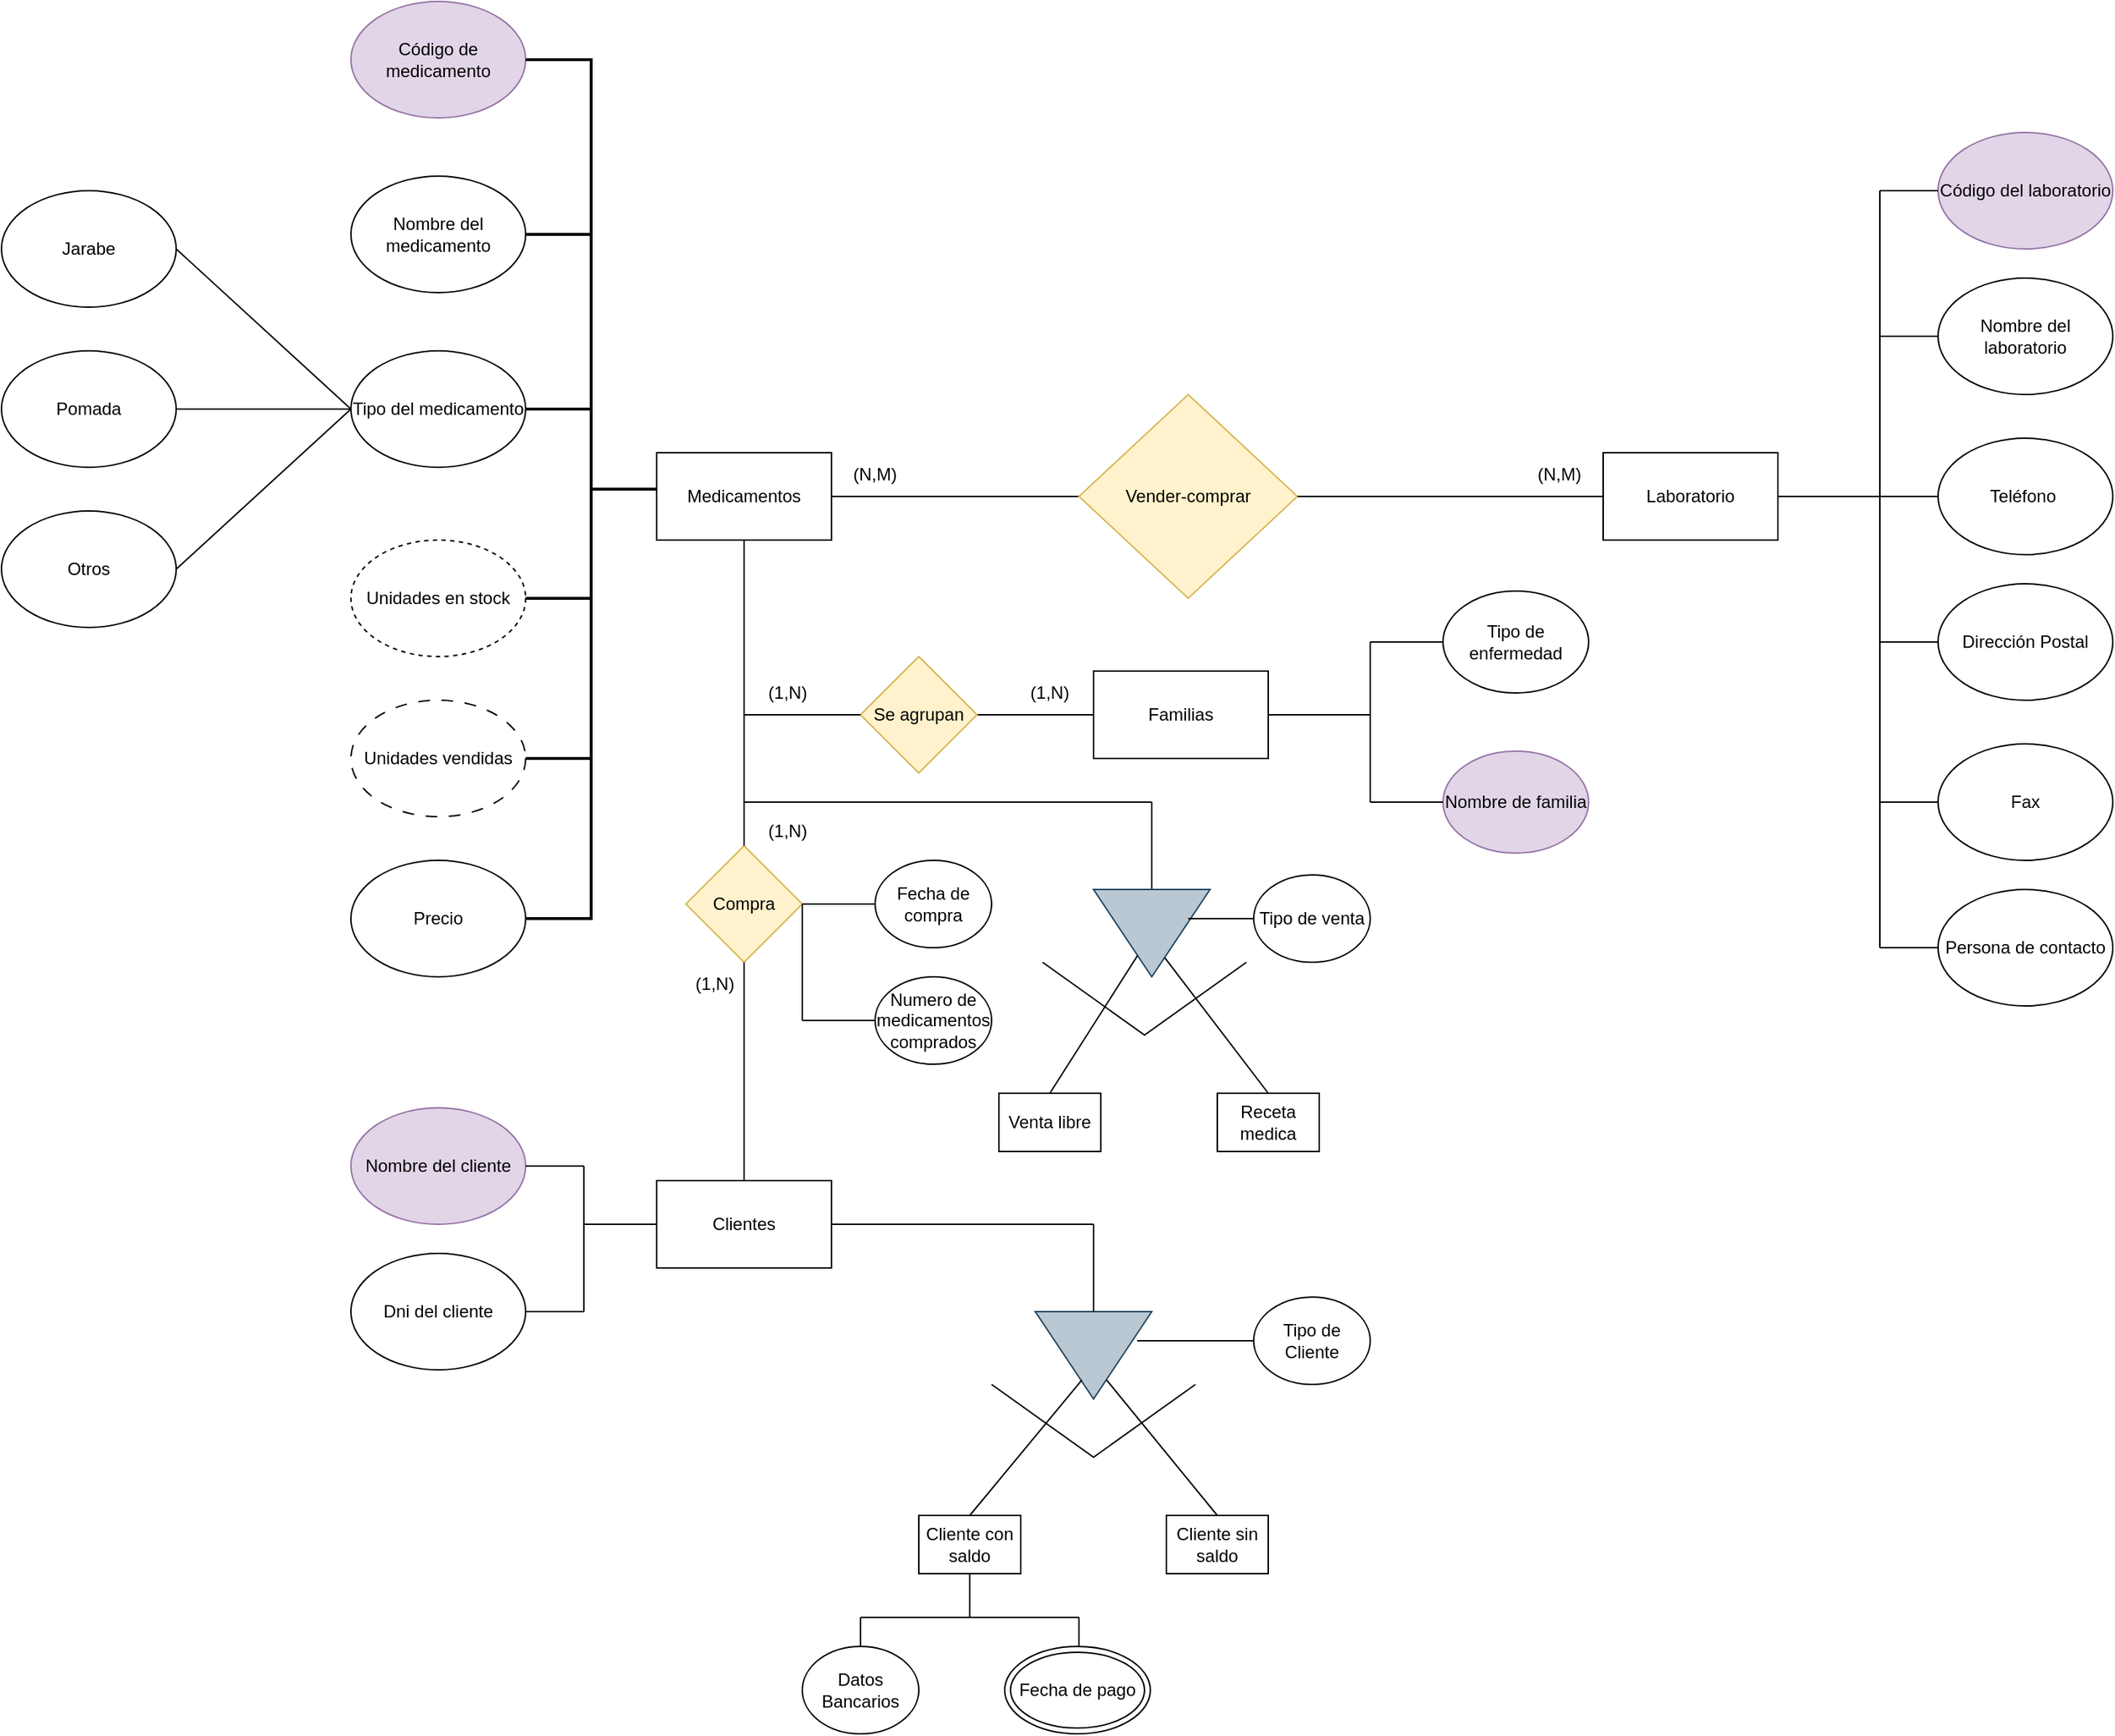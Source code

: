 <mxfile version="24.7.17">
  <diagram name="Página-1" id="2iP7uI-8HYH1rPYJdEYY">
    <mxGraphModel dx="1031" dy="406" grid="1" gridSize="10" guides="1" tooltips="1" connect="1" arrows="1" fold="1" page="1" pageScale="1" pageWidth="2339" pageHeight="3300" math="0" shadow="0">
      <root>
        <mxCell id="0" />
        <mxCell id="1" parent="0" />
        <mxCell id="E_2snRqy3ZzRnRTIPqlY-1" value="Medicamentos" style="rounded=0;whiteSpace=wrap;html=1;" vertex="1" parent="1">
          <mxGeometry x="880" y="680" width="120" height="60" as="geometry" />
        </mxCell>
        <mxCell id="E_2snRqy3ZzRnRTIPqlY-2" value="Código de medicamento" style="ellipse;whiteSpace=wrap;html=1;fillColor=#e1d5e7;strokeColor=#9673a6;" vertex="1" parent="1">
          <mxGeometry x="670" y="370" width="120" height="80" as="geometry" />
        </mxCell>
        <mxCell id="E_2snRqy3ZzRnRTIPqlY-3" value="Nombre del medicamento" style="ellipse;whiteSpace=wrap;html=1;" vertex="1" parent="1">
          <mxGeometry x="670" y="490" width="120" height="80" as="geometry" />
        </mxCell>
        <mxCell id="E_2snRqy3ZzRnRTIPqlY-4" value="Tipo del medicamento" style="ellipse;whiteSpace=wrap;html=1;" vertex="1" parent="1">
          <mxGeometry x="670" y="610" width="120" height="80" as="geometry" />
        </mxCell>
        <mxCell id="E_2snRqy3ZzRnRTIPqlY-5" value="Unidades en stock" style="ellipse;whiteSpace=wrap;html=1;dashed=1;" vertex="1" parent="1">
          <mxGeometry x="670" y="740" width="120" height="80" as="geometry" />
        </mxCell>
        <mxCell id="E_2snRqy3ZzRnRTIPqlY-6" value="Unidades vendidas" style="ellipse;whiteSpace=wrap;html=1;dashed=1;dashPattern=8 8;" vertex="1" parent="1">
          <mxGeometry x="670" y="850" width="120" height="80" as="geometry" />
        </mxCell>
        <mxCell id="E_2snRqy3ZzRnRTIPqlY-7" value="Precio" style="ellipse;whiteSpace=wrap;html=1;" vertex="1" parent="1">
          <mxGeometry x="670" y="960" width="120" height="80" as="geometry" />
        </mxCell>
        <mxCell id="E_2snRqy3ZzRnRTIPqlY-10" value="" style="strokeWidth=2;html=1;shape=mxgraph.flowchart.annotation_2;align=left;labelPosition=right;pointerEvents=1;rotation=-180;" vertex="1" parent="1">
          <mxGeometry x="790" y="410" width="90" height="590" as="geometry" />
        </mxCell>
        <mxCell id="E_2snRqy3ZzRnRTIPqlY-15" value="" style="line;strokeWidth=2;html=1;" vertex="1" parent="1">
          <mxGeometry x="790" y="885" width="45" height="10" as="geometry" />
        </mxCell>
        <mxCell id="E_2snRqy3ZzRnRTIPqlY-20" value="" style="line;strokeWidth=2;html=1;" vertex="1" parent="1">
          <mxGeometry x="790" y="775" width="45" height="10" as="geometry" />
        </mxCell>
        <mxCell id="E_2snRqy3ZzRnRTIPqlY-21" value="" style="line;strokeWidth=2;html=1;" vertex="1" parent="1">
          <mxGeometry x="790" y="645" width="45" height="10" as="geometry" />
        </mxCell>
        <mxCell id="E_2snRqy3ZzRnRTIPqlY-22" value="" style="line;strokeWidth=2;html=1;" vertex="1" parent="1">
          <mxGeometry x="790" y="525" width="45" height="10" as="geometry" />
        </mxCell>
        <mxCell id="E_2snRqy3ZzRnRTIPqlY-23" value="Familias" style="rounded=0;whiteSpace=wrap;html=1;" vertex="1" parent="1">
          <mxGeometry x="1180" y="830" width="120" height="60" as="geometry" />
        </mxCell>
        <mxCell id="E_2snRqy3ZzRnRTIPqlY-25" value="" style="endArrow=none;html=1;rounded=0;exitX=1;exitY=0.5;exitDx=0;exitDy=0;entryX=0;entryY=0.5;entryDx=0;entryDy=0;" edge="1" parent="1" source="E_2snRqy3ZzRnRTIPqlY-1" target="E_2snRqy3ZzRnRTIPqlY-29">
          <mxGeometry width="50" height="50" relative="1" as="geometry">
            <mxPoint x="1220" y="770" as="sourcePoint" />
            <mxPoint x="1200" y="710" as="targetPoint" />
          </mxGeometry>
        </mxCell>
        <mxCell id="E_2snRqy3ZzRnRTIPqlY-27" value="" style="endArrow=none;html=1;rounded=0;exitX=0;exitY=0.5;exitDx=0;exitDy=0;entryX=1;entryY=0.5;entryDx=0;entryDy=0;" edge="1" parent="1" source="E_2snRqy3ZzRnRTIPqlY-23" target="E_2snRqy3ZzRnRTIPqlY-33">
          <mxGeometry width="50" height="50" relative="1" as="geometry">
            <mxPoint x="1220" y="770" as="sourcePoint" />
            <mxPoint x="940" y="440" as="targetPoint" />
          </mxGeometry>
        </mxCell>
        <mxCell id="E_2snRqy3ZzRnRTIPqlY-29" value="Vender-comprar" style="rhombus;whiteSpace=wrap;html=1;fillColor=#fff2cc;strokeColor=#d6b656;" vertex="1" parent="1">
          <mxGeometry x="1170" y="640" width="150" height="140" as="geometry" />
        </mxCell>
        <mxCell id="E_2snRqy3ZzRnRTIPqlY-30" value="" style="endArrow=none;html=1;rounded=0;exitX=1;exitY=0.5;exitDx=0;exitDy=0;" edge="1" parent="1" source="E_2snRqy3ZzRnRTIPqlY-29">
          <mxGeometry width="50" height="50" relative="1" as="geometry">
            <mxPoint x="1220" y="770" as="sourcePoint" />
            <mxPoint x="1530" y="710" as="targetPoint" />
          </mxGeometry>
        </mxCell>
        <mxCell id="E_2snRqy3ZzRnRTIPqlY-32" value="Compra" style="rhombus;whiteSpace=wrap;html=1;fillColor=#fff2cc;strokeColor=#d6b656;" vertex="1" parent="1">
          <mxGeometry x="900" y="950" width="80" height="80" as="geometry" />
        </mxCell>
        <mxCell id="E_2snRqy3ZzRnRTIPqlY-33" value="Se agrupan" style="rhombus;whiteSpace=wrap;html=1;fillColor=#fff2cc;strokeColor=#d6b656;" vertex="1" parent="1">
          <mxGeometry x="1020" y="820" width="80" height="80" as="geometry" />
        </mxCell>
        <mxCell id="E_2snRqy3ZzRnRTIPqlY-37" value="Laboratorio" style="rounded=0;whiteSpace=wrap;html=1;" vertex="1" parent="1">
          <mxGeometry x="1530" y="680" width="120" height="60" as="geometry" />
        </mxCell>
        <mxCell id="E_2snRqy3ZzRnRTIPqlY-38" value="" style="endArrow=none;html=1;rounded=0;exitX=0;exitY=0.5;exitDx=0;exitDy=0;" edge="1" parent="1" source="E_2snRqy3ZzRnRTIPqlY-33">
          <mxGeometry width="50" height="50" relative="1" as="geometry">
            <mxPoint x="1220" y="770" as="sourcePoint" />
            <mxPoint x="940" y="860" as="targetPoint" />
          </mxGeometry>
        </mxCell>
        <mxCell id="E_2snRqy3ZzRnRTIPqlY-39" value="" style="endArrow=none;html=1;rounded=0;exitX=0.5;exitY=1;exitDx=0;exitDy=0;" edge="1" parent="1" source="E_2snRqy3ZzRnRTIPqlY-1">
          <mxGeometry width="50" height="50" relative="1" as="geometry">
            <mxPoint x="1220" y="770" as="sourcePoint" />
            <mxPoint x="940" y="860" as="targetPoint" />
          </mxGeometry>
        </mxCell>
        <mxCell id="E_2snRqy3ZzRnRTIPqlY-40" value="" style="endArrow=none;html=1;rounded=0;entryX=0.5;entryY=0;entryDx=0;entryDy=0;" edge="1" parent="1" target="E_2snRqy3ZzRnRTIPqlY-32">
          <mxGeometry width="50" height="50" relative="1" as="geometry">
            <mxPoint x="940" y="860" as="sourcePoint" />
            <mxPoint x="1270" y="720" as="targetPoint" />
          </mxGeometry>
        </mxCell>
        <mxCell id="E_2snRqy3ZzRnRTIPqlY-41" value="(N,M)" style="text;html=1;align=center;verticalAlign=middle;whiteSpace=wrap;rounded=0;" vertex="1" parent="1">
          <mxGeometry x="1000" y="680" width="60" height="30" as="geometry" />
        </mxCell>
        <mxCell id="E_2snRqy3ZzRnRTIPqlY-42" value="(N,M)" style="text;html=1;align=center;verticalAlign=middle;whiteSpace=wrap;rounded=0;" vertex="1" parent="1">
          <mxGeometry x="1470" y="680" width="60" height="30" as="geometry" />
        </mxCell>
        <mxCell id="E_2snRqy3ZzRnRTIPqlY-43" value="Tipo de enfermedad" style="ellipse;whiteSpace=wrap;html=1;" vertex="1" parent="1">
          <mxGeometry x="1420" y="775" width="100" height="70" as="geometry" />
        </mxCell>
        <mxCell id="E_2snRqy3ZzRnRTIPqlY-44" value="Nombre de familia" style="ellipse;whiteSpace=wrap;html=1;fillColor=#e1d5e7;strokeColor=#9673a6;" vertex="1" parent="1">
          <mxGeometry x="1420" y="885" width="100" height="70" as="geometry" />
        </mxCell>
        <mxCell id="E_2snRqy3ZzRnRTIPqlY-45" value="" style="endArrow=none;html=1;rounded=0;" edge="1" parent="1">
          <mxGeometry width="50" height="50" relative="1" as="geometry">
            <mxPoint x="1370" y="860" as="sourcePoint" />
            <mxPoint x="1370" y="810" as="targetPoint" />
          </mxGeometry>
        </mxCell>
        <mxCell id="E_2snRqy3ZzRnRTIPqlY-47" value="" style="endArrow=none;html=1;rounded=0;exitX=1;exitY=0.5;exitDx=0;exitDy=0;" edge="1" parent="1" source="E_2snRqy3ZzRnRTIPqlY-23">
          <mxGeometry width="50" height="50" relative="1" as="geometry">
            <mxPoint x="1220" y="770" as="sourcePoint" />
            <mxPoint x="1370" y="860" as="targetPoint" />
          </mxGeometry>
        </mxCell>
        <mxCell id="E_2snRqy3ZzRnRTIPqlY-48" value="" style="endArrow=none;html=1;rounded=0;entryX=0;entryY=0.5;entryDx=0;entryDy=0;" edge="1" parent="1" target="E_2snRqy3ZzRnRTIPqlY-43">
          <mxGeometry width="50" height="50" relative="1" as="geometry">
            <mxPoint x="1370" y="810" as="sourcePoint" />
            <mxPoint x="1270" y="720" as="targetPoint" />
          </mxGeometry>
        </mxCell>
        <mxCell id="E_2snRqy3ZzRnRTIPqlY-50" value="" style="endArrow=none;html=1;rounded=0;" edge="1" parent="1">
          <mxGeometry width="50" height="50" relative="1" as="geometry">
            <mxPoint x="1370" y="920" as="sourcePoint" />
            <mxPoint x="1370" y="860" as="targetPoint" />
          </mxGeometry>
        </mxCell>
        <mxCell id="E_2snRqy3ZzRnRTIPqlY-51" value="" style="endArrow=none;html=1;rounded=0;entryX=0;entryY=0.5;entryDx=0;entryDy=0;" edge="1" parent="1" target="E_2snRqy3ZzRnRTIPqlY-44">
          <mxGeometry width="50" height="50" relative="1" as="geometry">
            <mxPoint x="1370" y="920" as="sourcePoint" />
            <mxPoint x="1380" y="870" as="targetPoint" />
          </mxGeometry>
        </mxCell>
        <mxCell id="E_2snRqy3ZzRnRTIPqlY-52" value="(1,N)" style="text;html=1;align=center;verticalAlign=middle;whiteSpace=wrap;rounded=0;" vertex="1" parent="1">
          <mxGeometry x="940" y="830" width="60" height="30" as="geometry" />
        </mxCell>
        <mxCell id="E_2snRqy3ZzRnRTIPqlY-54" value="(1,N)" style="text;html=1;align=center;verticalAlign=middle;whiteSpace=wrap;rounded=0;" vertex="1" parent="1">
          <mxGeometry x="1120" y="830" width="60" height="30" as="geometry" />
        </mxCell>
        <mxCell id="E_2snRqy3ZzRnRTIPqlY-56" value="Clientes" style="rounded=0;whiteSpace=wrap;html=1;" vertex="1" parent="1">
          <mxGeometry x="880" y="1180" width="120" height="60" as="geometry" />
        </mxCell>
        <mxCell id="E_2snRqy3ZzRnRTIPqlY-57" value="" style="endArrow=none;html=1;rounded=0;exitX=0.5;exitY=1;exitDx=0;exitDy=0;entryX=0.5;entryY=0;entryDx=0;entryDy=0;" edge="1" parent="1" source="E_2snRqy3ZzRnRTIPqlY-32" target="E_2snRqy3ZzRnRTIPqlY-56">
          <mxGeometry width="50" height="50" relative="1" as="geometry">
            <mxPoint x="1220" y="1170" as="sourcePoint" />
            <mxPoint x="1270" y="1120" as="targetPoint" />
          </mxGeometry>
        </mxCell>
        <mxCell id="E_2snRqy3ZzRnRTIPqlY-58" value="(1,N)" style="text;html=1;align=center;verticalAlign=middle;whiteSpace=wrap;rounded=0;" vertex="1" parent="1">
          <mxGeometry x="940" y="925" width="60" height="30" as="geometry" />
        </mxCell>
        <mxCell id="E_2snRqy3ZzRnRTIPqlY-59" value="(1,N)" style="text;html=1;align=center;verticalAlign=middle;whiteSpace=wrap;rounded=0;" vertex="1" parent="1">
          <mxGeometry x="890" y="1030" width="60" height="30" as="geometry" />
        </mxCell>
        <mxCell id="E_2snRqy3ZzRnRTIPqlY-60" value="Nombre del cliente" style="ellipse;whiteSpace=wrap;html=1;fillColor=#e1d5e7;strokeColor=#9673a6;" vertex="1" parent="1">
          <mxGeometry x="670" y="1130" width="120" height="80" as="geometry" />
        </mxCell>
        <mxCell id="E_2snRqy3ZzRnRTIPqlY-63" value="" style="endArrow=none;html=1;rounded=0;entryX=1;entryY=0.5;entryDx=0;entryDy=0;" edge="1" parent="1" target="E_2snRqy3ZzRnRTIPqlY-60">
          <mxGeometry width="50" height="50" relative="1" as="geometry">
            <mxPoint x="830" y="1170" as="sourcePoint" />
            <mxPoint x="1390" y="830" as="targetPoint" />
          </mxGeometry>
        </mxCell>
        <mxCell id="E_2snRqy3ZzRnRTIPqlY-64" value="" style="endArrow=none;html=1;rounded=0;exitX=0;exitY=0.5;exitDx=0;exitDy=0;" edge="1" parent="1" source="E_2snRqy3ZzRnRTIPqlY-56">
          <mxGeometry width="50" height="50" relative="1" as="geometry">
            <mxPoint x="1390" y="940" as="sourcePoint" />
            <mxPoint x="830" y="1210" as="targetPoint" />
          </mxGeometry>
        </mxCell>
        <mxCell id="E_2snRqy3ZzRnRTIPqlY-65" value="" style="endArrow=none;html=1;rounded=0;" edge="1" parent="1">
          <mxGeometry width="50" height="50" relative="1" as="geometry">
            <mxPoint x="830" y="1210" as="sourcePoint" />
            <mxPoint x="830" y="1270" as="targetPoint" />
          </mxGeometry>
        </mxCell>
        <mxCell id="E_2snRqy3ZzRnRTIPqlY-66" value="" style="endArrow=none;html=1;rounded=0;" edge="1" parent="1">
          <mxGeometry width="50" height="50" relative="1" as="geometry">
            <mxPoint x="830" y="1210" as="sourcePoint" />
            <mxPoint x="830" y="1170" as="targetPoint" />
          </mxGeometry>
        </mxCell>
        <mxCell id="E_2snRqy3ZzRnRTIPqlY-68" value="" style="endArrow=none;html=1;rounded=0;" edge="1" parent="1">
          <mxGeometry width="50" height="50" relative="1" as="geometry">
            <mxPoint x="830" y="1270" as="sourcePoint" />
            <mxPoint x="790" y="1270" as="targetPoint" />
          </mxGeometry>
        </mxCell>
        <mxCell id="E_2snRqy3ZzRnRTIPqlY-69" value="Dni del cliente" style="ellipse;whiteSpace=wrap;html=1;" vertex="1" parent="1">
          <mxGeometry x="670" y="1230" width="120" height="80" as="geometry" />
        </mxCell>
        <mxCell id="E_2snRqy3ZzRnRTIPqlY-71" value="" style="endArrow=none;html=1;rounded=0;" edge="1" parent="1">
          <mxGeometry width="50" height="50" relative="1" as="geometry">
            <mxPoint x="940" y="920" as="sourcePoint" />
            <mxPoint x="1220" y="920" as="targetPoint" />
          </mxGeometry>
        </mxCell>
        <mxCell id="E_2snRqy3ZzRnRTIPqlY-72" value="" style="endArrow=none;html=1;rounded=0;entryX=0;entryY=0.5;entryDx=0;entryDy=0;" edge="1" parent="1" target="E_2snRqy3ZzRnRTIPqlY-73">
          <mxGeometry width="50" height="50" relative="1" as="geometry">
            <mxPoint x="1220" y="920" as="sourcePoint" />
            <mxPoint x="1253.333" y="980" as="targetPoint" />
          </mxGeometry>
        </mxCell>
        <mxCell id="E_2snRqy3ZzRnRTIPqlY-73" value="" style="triangle;whiteSpace=wrap;html=1;rotation=90;fillColor=#bac8d3;strokeColor=#23445d;" vertex="1" parent="1">
          <mxGeometry x="1190" y="970" width="60" height="80" as="geometry" />
        </mxCell>
        <mxCell id="E_2snRqy3ZzRnRTIPqlY-74" value="" style="endArrow=none;html=1;rounded=0;" edge="1" parent="1">
          <mxGeometry width="50" height="50" relative="1" as="geometry">
            <mxPoint x="1245" y="1000" as="sourcePoint" />
            <mxPoint x="1325" y="1000" as="targetPoint" />
          </mxGeometry>
        </mxCell>
        <mxCell id="E_2snRqy3ZzRnRTIPqlY-75" value="Tipo de venta" style="ellipse;whiteSpace=wrap;html=1;" vertex="1" parent="1">
          <mxGeometry x="1290" y="970" width="80" height="60" as="geometry" />
        </mxCell>
        <mxCell id="E_2snRqy3ZzRnRTIPqlY-78" value="" style="endArrow=none;html=1;rounded=0;" edge="1" parent="1">
          <mxGeometry width="50" height="50" relative="1" as="geometry">
            <mxPoint x="1145" y="1030" as="sourcePoint" />
            <mxPoint x="1285" y="1030" as="targetPoint" />
            <Array as="points">
              <mxPoint x="1215" y="1080" />
            </Array>
          </mxGeometry>
        </mxCell>
        <mxCell id="E_2snRqy3ZzRnRTIPqlY-79" value="Venta libre" style="rounded=0;whiteSpace=wrap;html=1;" vertex="1" parent="1">
          <mxGeometry x="1115" y="1120" width="70" height="40" as="geometry" />
        </mxCell>
        <mxCell id="E_2snRqy3ZzRnRTIPqlY-81" value="Receta medica" style="rounded=0;whiteSpace=wrap;html=1;" vertex="1" parent="1">
          <mxGeometry x="1265" y="1120" width="70" height="40" as="geometry" />
        </mxCell>
        <mxCell id="E_2snRqy3ZzRnRTIPqlY-82" value="" style="endArrow=none;html=1;rounded=0;entryX=0.5;entryY=0;entryDx=0;entryDy=0;exitX=0.783;exitY=0.388;exitDx=0;exitDy=0;exitPerimeter=0;" edge="1" parent="1" source="E_2snRqy3ZzRnRTIPqlY-73" target="E_2snRqy3ZzRnRTIPqlY-81">
          <mxGeometry width="50" height="50" relative="1" as="geometry">
            <mxPoint x="1225" y="1030" as="sourcePoint" />
            <mxPoint x="1295" y="950" as="targetPoint" />
          </mxGeometry>
        </mxCell>
        <mxCell id="E_2snRqy3ZzRnRTIPqlY-83" value="" style="endArrow=none;html=1;rounded=0;entryX=0.5;entryY=0;entryDx=0;entryDy=0;" edge="1" parent="1" source="E_2snRqy3ZzRnRTIPqlY-73" target="E_2snRqy3ZzRnRTIPqlY-79">
          <mxGeometry width="50" height="50" relative="1" as="geometry">
            <mxPoint x="1205" y="1030" as="sourcePoint" />
            <mxPoint x="1130" y="1120" as="targetPoint" />
          </mxGeometry>
        </mxCell>
        <mxCell id="E_2snRqy3ZzRnRTIPqlY-84" value="" style="endArrow=none;html=1;rounded=0;exitX=1;exitY=0.5;exitDx=0;exitDy=0;" edge="1" parent="1" source="E_2snRqy3ZzRnRTIPqlY-56">
          <mxGeometry width="50" height="50" relative="1" as="geometry">
            <mxPoint x="1210" y="1400" as="sourcePoint" />
            <mxPoint x="1180" y="1210" as="targetPoint" />
          </mxGeometry>
        </mxCell>
        <mxCell id="E_2snRqy3ZzRnRTIPqlY-102" value="" style="triangle;whiteSpace=wrap;html=1;rotation=90;fillColor=#bac8d3;strokeColor=#23445d;" vertex="1" parent="1">
          <mxGeometry x="1150" y="1260" width="60" height="80" as="geometry" />
        </mxCell>
        <mxCell id="E_2snRqy3ZzRnRTIPqlY-103" value="" style="endArrow=none;html=1;rounded=0;" edge="1" parent="1" target="E_2snRqy3ZzRnRTIPqlY-104">
          <mxGeometry width="50" height="50" relative="1" as="geometry">
            <mxPoint x="1210" y="1290" as="sourcePoint" />
            <mxPoint x="1280" y="1290" as="targetPoint" />
          </mxGeometry>
        </mxCell>
        <mxCell id="E_2snRqy3ZzRnRTIPqlY-104" value="Tipo de Cliente" style="ellipse;whiteSpace=wrap;html=1;" vertex="1" parent="1">
          <mxGeometry x="1290" y="1260" width="80" height="60" as="geometry" />
        </mxCell>
        <mxCell id="E_2snRqy3ZzRnRTIPqlY-105" value="" style="endArrow=none;html=1;rounded=0;" edge="1" parent="1">
          <mxGeometry width="50" height="50" relative="1" as="geometry">
            <mxPoint x="1110" y="1320" as="sourcePoint" />
            <mxPoint x="1250" y="1320" as="targetPoint" />
            <Array as="points">
              <mxPoint x="1180" y="1370" />
            </Array>
          </mxGeometry>
        </mxCell>
        <mxCell id="E_2snRqy3ZzRnRTIPqlY-106" value="Cliente con saldo" style="rounded=0;whiteSpace=wrap;html=1;" vertex="1" parent="1">
          <mxGeometry x="1060" y="1410" width="70" height="40" as="geometry" />
        </mxCell>
        <mxCell id="E_2snRqy3ZzRnRTIPqlY-107" value="Cliente sin saldo" style="rounded=0;whiteSpace=wrap;html=1;" vertex="1" parent="1">
          <mxGeometry x="1230" y="1410" width="70" height="40" as="geometry" />
        </mxCell>
        <mxCell id="E_2snRqy3ZzRnRTIPqlY-108" value="" style="endArrow=none;html=1;rounded=0;entryX=0.5;entryY=0;entryDx=0;entryDy=0;exitX=0.783;exitY=0.388;exitDx=0;exitDy=0;exitPerimeter=0;" edge="1" parent="1" source="E_2snRqy3ZzRnRTIPqlY-102" target="E_2snRqy3ZzRnRTIPqlY-107">
          <mxGeometry width="50" height="50" relative="1" as="geometry">
            <mxPoint x="1190" y="1320" as="sourcePoint" />
            <mxPoint x="1260" y="1240" as="targetPoint" />
          </mxGeometry>
        </mxCell>
        <mxCell id="E_2snRqy3ZzRnRTIPqlY-109" value="" style="endArrow=none;html=1;rounded=0;entryX=0.5;entryY=0;entryDx=0;entryDy=0;exitX=0.783;exitY=0.6;exitDx=0;exitDy=0;exitPerimeter=0;" edge="1" parent="1" source="E_2snRqy3ZzRnRTIPqlY-102" target="E_2snRqy3ZzRnRTIPqlY-106">
          <mxGeometry width="50" height="50" relative="1" as="geometry">
            <mxPoint x="1170" y="1320" as="sourcePoint" />
            <mxPoint x="1260" y="1240" as="targetPoint" />
          </mxGeometry>
        </mxCell>
        <mxCell id="E_2snRqy3ZzRnRTIPqlY-110" value="" style="endArrow=none;html=1;rounded=0;exitX=0;exitY=0.5;exitDx=0;exitDy=0;" edge="1" parent="1" source="E_2snRqy3ZzRnRTIPqlY-102">
          <mxGeometry width="50" height="50" relative="1" as="geometry">
            <mxPoint x="1210" y="1330" as="sourcePoint" />
            <mxPoint x="1180" y="1210" as="targetPoint" />
          </mxGeometry>
        </mxCell>
        <mxCell id="E_2snRqy3ZzRnRTIPqlY-112" value="Datos Bancarios" style="ellipse;whiteSpace=wrap;html=1;" vertex="1" parent="1">
          <mxGeometry x="980" y="1500" width="80" height="60" as="geometry" />
        </mxCell>
        <mxCell id="E_2snRqy3ZzRnRTIPqlY-114" value="" style="endArrow=none;html=1;rounded=0;exitX=0.5;exitY=1;exitDx=0;exitDy=0;" edge="1" parent="1" source="E_2snRqy3ZzRnRTIPqlY-106">
          <mxGeometry width="50" height="50" relative="1" as="geometry">
            <mxPoint x="1220" y="1330" as="sourcePoint" />
            <mxPoint x="1095" y="1480" as="targetPoint" />
          </mxGeometry>
        </mxCell>
        <mxCell id="E_2snRqy3ZzRnRTIPqlY-115" value="" style="endArrow=none;html=1;rounded=0;" edge="1" parent="1">
          <mxGeometry width="50" height="50" relative="1" as="geometry">
            <mxPoint x="1020" y="1480" as="sourcePoint" />
            <mxPoint x="1170" y="1480" as="targetPoint" />
          </mxGeometry>
        </mxCell>
        <mxCell id="E_2snRqy3ZzRnRTIPqlY-116" value="" style="endArrow=none;html=1;rounded=0;entryX=0.5;entryY=0;entryDx=0;entryDy=0;" edge="1" parent="1" target="E_2snRqy3ZzRnRTIPqlY-112">
          <mxGeometry width="50" height="50" relative="1" as="geometry">
            <mxPoint x="1020" y="1480" as="sourcePoint" />
            <mxPoint x="1115" y="1500" as="targetPoint" />
          </mxGeometry>
        </mxCell>
        <mxCell id="E_2snRqy3ZzRnRTIPqlY-117" value="" style="endArrow=none;html=1;rounded=0;entryX=0.5;entryY=0;entryDx=0;entryDy=0;" edge="1" parent="1">
          <mxGeometry width="50" height="50" relative="1" as="geometry">
            <mxPoint x="1170" y="1480" as="sourcePoint" />
            <mxPoint x="1170" y="1500" as="targetPoint" />
          </mxGeometry>
        </mxCell>
        <mxCell id="E_2snRqy3ZzRnRTIPqlY-120" value="Código del laboratorio" style="ellipse;whiteSpace=wrap;html=1;fillColor=#e1d5e7;strokeColor=#9673a6;" vertex="1" parent="1">
          <mxGeometry x="1760" y="460" width="120" height="80" as="geometry" />
        </mxCell>
        <mxCell id="E_2snRqy3ZzRnRTIPqlY-121" value="Nombre del laboratorio" style="ellipse;whiteSpace=wrap;html=1;" vertex="1" parent="1">
          <mxGeometry x="1760" y="560" width="120" height="80" as="geometry" />
        </mxCell>
        <mxCell id="E_2snRqy3ZzRnRTIPqlY-122" value="Teléfono&lt;span style=&quot;color: rgba(0, 0, 0, 0); font-family: monospace; font-size: 0px; text-align: start; text-wrap: nowrap;&quot;&gt;%3CmxGraphModel%3E%3Croot%3E%3CmxCell%20id%3D%220%22%2F%3E%3CmxCell%20id%3D%221%22%20parent%3D%220%22%2F%3E%3CmxCell%20id%3D%222%22%20value%3D%22C%C3%B3digo%20del%20laboratorio%22%20style%3D%22ellipse%3BwhiteSpace%3Dwrap%3Bhtml%3D1%3B%22%20vertex%3D%221%22%20parent%3D%221%22%3E%3CmxGeometry%20x%3D%221760%22%20y%3D%22445%22%20width%3D%22120%22%20height%3D%2280%22%20as%3D%22geometry%22%2F%3E%3C%2FmxCell%3E%3C%2Froot%3E%3C%2FmxGraphModel%3E&lt;/span&gt;&amp;nbsp;" style="ellipse;whiteSpace=wrap;html=1;" vertex="1" parent="1">
          <mxGeometry x="1760" y="670" width="120" height="80" as="geometry" />
        </mxCell>
        <mxCell id="E_2snRqy3ZzRnRTIPqlY-123" value="Dirección Postal" style="ellipse;whiteSpace=wrap;html=1;" vertex="1" parent="1">
          <mxGeometry x="1760" y="770" width="120" height="80" as="geometry" />
        </mxCell>
        <mxCell id="E_2snRqy3ZzRnRTIPqlY-124" value="Fax" style="ellipse;whiteSpace=wrap;html=1;" vertex="1" parent="1">
          <mxGeometry x="1760" y="880" width="120" height="80" as="geometry" />
        </mxCell>
        <mxCell id="E_2snRqy3ZzRnRTIPqlY-125" value="Persona de contacto" style="ellipse;whiteSpace=wrap;html=1;" vertex="1" parent="1">
          <mxGeometry x="1760" y="980" width="120" height="80" as="geometry" />
        </mxCell>
        <mxCell id="E_2snRqy3ZzRnRTIPqlY-126" value="" style="endArrow=none;html=1;rounded=0;" edge="1" parent="1">
          <mxGeometry width="50" height="50" relative="1" as="geometry">
            <mxPoint x="1720" y="710" as="sourcePoint" />
            <mxPoint x="1720" y="500" as="targetPoint" />
          </mxGeometry>
        </mxCell>
        <mxCell id="E_2snRqy3ZzRnRTIPqlY-128" value="" style="endArrow=none;html=1;rounded=0;entryX=1;entryY=0.5;entryDx=0;entryDy=0;" edge="1" parent="1" target="E_2snRqy3ZzRnRTIPqlY-37">
          <mxGeometry width="50" height="50" relative="1" as="geometry">
            <mxPoint x="1720" y="710" as="sourcePoint" />
            <mxPoint x="1260" y="680" as="targetPoint" />
          </mxGeometry>
        </mxCell>
        <mxCell id="E_2snRqy3ZzRnRTIPqlY-129" value="" style="endArrow=none;html=1;rounded=0;" edge="1" parent="1">
          <mxGeometry width="50" height="50" relative="1" as="geometry">
            <mxPoint x="1720" y="1020" as="sourcePoint" />
            <mxPoint x="1720" y="710" as="targetPoint" />
          </mxGeometry>
        </mxCell>
        <mxCell id="E_2snRqy3ZzRnRTIPqlY-130" value="" style="endArrow=none;html=1;rounded=0;entryX=0;entryY=0.5;entryDx=0;entryDy=0;" edge="1" parent="1" target="E_2snRqy3ZzRnRTIPqlY-125">
          <mxGeometry width="50" height="50" relative="1" as="geometry">
            <mxPoint x="1720" y="1020" as="sourcePoint" />
            <mxPoint x="1740" y="520" as="targetPoint" />
          </mxGeometry>
        </mxCell>
        <mxCell id="E_2snRqy3ZzRnRTIPqlY-131" value="" style="endArrow=none;html=1;rounded=0;exitX=0;exitY=0.5;exitDx=0;exitDy=0;" edge="1" parent="1" source="E_2snRqy3ZzRnRTIPqlY-124">
          <mxGeometry width="50" height="50" relative="1" as="geometry">
            <mxPoint x="1750" y="740" as="sourcePoint" />
            <mxPoint x="1720" y="920" as="targetPoint" />
          </mxGeometry>
        </mxCell>
        <mxCell id="E_2snRqy3ZzRnRTIPqlY-132" value="" style="endArrow=none;html=1;rounded=0;exitX=0;exitY=0.5;exitDx=0;exitDy=0;" edge="1" parent="1" source="E_2snRqy3ZzRnRTIPqlY-123">
          <mxGeometry width="50" height="50" relative="1" as="geometry">
            <mxPoint x="1760" y="750" as="sourcePoint" />
            <mxPoint x="1720" y="810" as="targetPoint" />
          </mxGeometry>
        </mxCell>
        <mxCell id="E_2snRqy3ZzRnRTIPqlY-133" value="" style="endArrow=none;html=1;rounded=0;exitX=0;exitY=0.5;exitDx=0;exitDy=0;" edge="1" parent="1" source="E_2snRqy3ZzRnRTIPqlY-122">
          <mxGeometry width="50" height="50" relative="1" as="geometry">
            <mxPoint x="1770" y="760" as="sourcePoint" />
            <mxPoint x="1720" y="710" as="targetPoint" />
          </mxGeometry>
        </mxCell>
        <mxCell id="E_2snRqy3ZzRnRTIPqlY-134" value="" style="endArrow=none;html=1;rounded=0;entryX=0;entryY=0.5;entryDx=0;entryDy=0;" edge="1" parent="1" target="E_2snRqy3ZzRnRTIPqlY-121">
          <mxGeometry width="50" height="50" relative="1" as="geometry">
            <mxPoint x="1720" y="600" as="sourcePoint" />
            <mxPoint x="1780" y="560" as="targetPoint" />
          </mxGeometry>
        </mxCell>
        <mxCell id="E_2snRqy3ZzRnRTIPqlY-135" value="" style="endArrow=none;html=1;rounded=0;entryX=0;entryY=0.5;entryDx=0;entryDy=0;" edge="1" parent="1" target="E_2snRqy3ZzRnRTIPqlY-120">
          <mxGeometry width="50" height="50" relative="1" as="geometry">
            <mxPoint x="1720" y="500" as="sourcePoint" />
            <mxPoint x="1790" y="570" as="targetPoint" />
          </mxGeometry>
        </mxCell>
        <mxCell id="E_2snRqy3ZzRnRTIPqlY-137" value="Jarabe" style="ellipse;whiteSpace=wrap;html=1;" vertex="1" parent="1">
          <mxGeometry x="430" y="500" width="120" height="80" as="geometry" />
        </mxCell>
        <mxCell id="E_2snRqy3ZzRnRTIPqlY-138" value="Pomada" style="ellipse;whiteSpace=wrap;html=1;" vertex="1" parent="1">
          <mxGeometry x="430" y="610" width="120" height="80" as="geometry" />
        </mxCell>
        <mxCell id="E_2snRqy3ZzRnRTIPqlY-139" value="Otros" style="ellipse;whiteSpace=wrap;html=1;" vertex="1" parent="1">
          <mxGeometry x="430" y="720" width="120" height="80" as="geometry" />
        </mxCell>
        <mxCell id="E_2snRqy3ZzRnRTIPqlY-140" value="" style="endArrow=none;html=1;rounded=0;exitX=1;exitY=0.5;exitDx=0;exitDy=0;entryX=0;entryY=0.5;entryDx=0;entryDy=0;" edge="1" parent="1" source="E_2snRqy3ZzRnRTIPqlY-139" target="E_2snRqy3ZzRnRTIPqlY-4">
          <mxGeometry width="50" height="50" relative="1" as="geometry">
            <mxPoint x="670" y="730" as="sourcePoint" />
            <mxPoint x="720" y="680" as="targetPoint" />
          </mxGeometry>
        </mxCell>
        <mxCell id="E_2snRqy3ZzRnRTIPqlY-141" value="" style="endArrow=none;html=1;rounded=0;exitX=1;exitY=0.5;exitDx=0;exitDy=0;" edge="1" parent="1" source="E_2snRqy3ZzRnRTIPqlY-138">
          <mxGeometry width="50" height="50" relative="1" as="geometry">
            <mxPoint x="560" y="770" as="sourcePoint" />
            <mxPoint x="670" y="650" as="targetPoint" />
          </mxGeometry>
        </mxCell>
        <mxCell id="E_2snRqy3ZzRnRTIPqlY-142" value="" style="endArrow=none;html=1;rounded=0;exitX=1;exitY=0.5;exitDx=0;exitDy=0;" edge="1" parent="1" source="E_2snRqy3ZzRnRTIPqlY-137">
          <mxGeometry width="50" height="50" relative="1" as="geometry">
            <mxPoint x="570" y="780" as="sourcePoint" />
            <mxPoint x="670" y="650" as="targetPoint" />
          </mxGeometry>
        </mxCell>
        <mxCell id="E_2snRqy3ZzRnRTIPqlY-143" value="Fecha de compra" style="ellipse;whiteSpace=wrap;html=1;" vertex="1" parent="1">
          <mxGeometry x="1030" y="960" width="80" height="60" as="geometry" />
        </mxCell>
        <mxCell id="E_2snRqy3ZzRnRTIPqlY-144" value="Numero de medicamentos comprados" style="ellipse;whiteSpace=wrap;html=1;" vertex="1" parent="1">
          <mxGeometry x="1030" y="1040" width="80" height="60" as="geometry" />
        </mxCell>
        <mxCell id="E_2snRqy3ZzRnRTIPqlY-145" value="" style="endArrow=none;html=1;rounded=0;exitX=1;exitY=0.5;exitDx=0;exitDy=0;entryX=0;entryY=0.5;entryDx=0;entryDy=0;" edge="1" parent="1" source="E_2snRqy3ZzRnRTIPqlY-32" target="E_2snRqy3ZzRnRTIPqlY-143">
          <mxGeometry width="50" height="50" relative="1" as="geometry">
            <mxPoint x="1020" y="830" as="sourcePoint" />
            <mxPoint x="1070" y="780" as="targetPoint" />
          </mxGeometry>
        </mxCell>
        <mxCell id="E_2snRqy3ZzRnRTIPqlY-146" value="" style="endArrow=none;html=1;rounded=0;exitX=1;exitY=0.5;exitDx=0;exitDy=0;" edge="1" parent="1" source="E_2snRqy3ZzRnRTIPqlY-32">
          <mxGeometry width="50" height="50" relative="1" as="geometry">
            <mxPoint x="990" y="1000" as="sourcePoint" />
            <mxPoint x="980" y="1070" as="targetPoint" />
          </mxGeometry>
        </mxCell>
        <mxCell id="E_2snRqy3ZzRnRTIPqlY-147" value="" style="endArrow=none;html=1;rounded=0;exitX=0;exitY=0.5;exitDx=0;exitDy=0;" edge="1" parent="1" source="E_2snRqy3ZzRnRTIPqlY-144">
          <mxGeometry width="50" height="50" relative="1" as="geometry">
            <mxPoint x="990" y="1000" as="sourcePoint" />
            <mxPoint x="980" y="1070" as="targetPoint" />
          </mxGeometry>
        </mxCell>
        <mxCell id="E_2snRqy3ZzRnRTIPqlY-150" value="Fecha de pago" style="ellipse;shape=doubleEllipse;whiteSpace=wrap;html=1;" vertex="1" parent="1">
          <mxGeometry x="1119" y="1500" width="100" height="60" as="geometry" />
        </mxCell>
      </root>
    </mxGraphModel>
  </diagram>
</mxfile>
